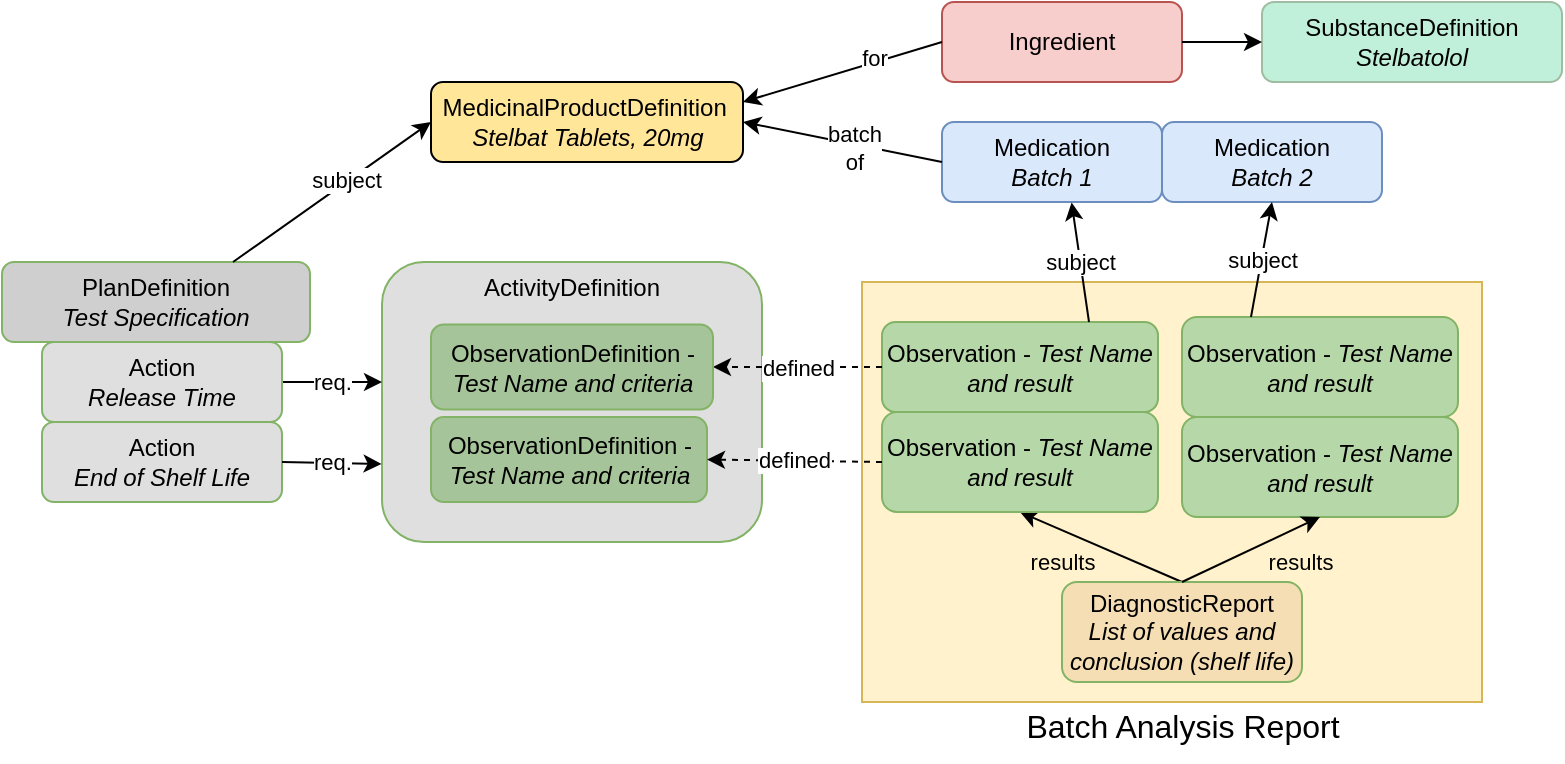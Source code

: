 <mxfile version="21.6.8" type="device">
  <diagram id="C5RBs43oDa-KdzZeNtuy" name="Page-1">
    <mxGraphModel dx="1276" dy="1783" grid="1" gridSize="10" guides="1" tooltips="1" connect="1" arrows="1" fold="1" page="1" pageScale="1" pageWidth="827" pageHeight="1169" math="0" shadow="0">
      <root>
        <mxCell id="WIyWlLk6GJQsqaUBKTNV-0" />
        <mxCell id="WIyWlLk6GJQsqaUBKTNV-1" parent="WIyWlLk6GJQsqaUBKTNV-0" />
        <mxCell id="IEeFdyCGopTc3gh3-DFE-0" value="&lt;br&gt;&lt;span style=&quot;color: rgb(0, 0, 0); font-family: Helvetica; font-size: 12px; font-style: normal; font-variant-ligatures: normal; font-variant-caps: normal; font-weight: 400; letter-spacing: normal; orphans: 2; text-align: center; text-indent: 0px; text-transform: none; widows: 2; word-spacing: 0px; -webkit-text-stroke-width: 0px; text-decoration-thickness: initial; text-decoration-style: initial; text-decoration-color: initial; float: none; display: inline !important;&quot;&gt;ActivityDefinition&lt;/span&gt;&lt;br&gt;&lt;br&gt;&lt;br&gt;&lt;br&gt;&lt;br&gt;&lt;br&gt;&lt;br&gt;&lt;br&gt;&lt;br&gt;&lt;br&gt;" style="rounded=1;whiteSpace=wrap;html=1;fontSize=12;glass=0;strokeWidth=1;shadow=0;fillColor=#dfdfdf;strokeColor=#82b366;labelPosition=center;verticalLabelPosition=middle;align=center;verticalAlign=middle;labelBackgroundColor=none;" parent="WIyWlLk6GJQsqaUBKTNV-1" vertex="1">
          <mxGeometry x="200" y="-10" width="190" height="140" as="geometry" />
        </mxCell>
        <mxCell id="Kh6UWCqLEouyqFOK7ntM-29" value="" style="rounded=0;whiteSpace=wrap;html=1;fillColor=#fff2cc;strokeColor=#d6b656;" parent="WIyWlLk6GJQsqaUBKTNV-1" vertex="1">
          <mxGeometry x="440" width="310" height="210" as="geometry" />
        </mxCell>
        <mxCell id="PtvGfc8u3fFPzmpzfyYF-6" value="results" style="endArrow=classic;html=1;rounded=0;exitX=0.5;exitY=0;exitDx=0;exitDy=0;entryX=0.5;entryY=1;entryDx=0;entryDy=0;labelBackgroundColor=none;" parent="WIyWlLk6GJQsqaUBKTNV-1" source="fafH0U7rZojqmzMNoOSG-25" target="Kh6UWCqLEouyqFOK7ntM-6" edge="1">
          <mxGeometry x="0.338" y="15" width="50" height="50" relative="1" as="geometry">
            <mxPoint x="610" y="110" as="sourcePoint" />
            <mxPoint x="686.5" y="150" as="targetPoint" />
            <mxPoint as="offset" />
          </mxGeometry>
        </mxCell>
        <mxCell id="PtvGfc8u3fFPzmpzfyYF-7" value="MedicinalProductDefinition&amp;nbsp;&lt;br&gt;&lt;i style=&quot;border-color: var(--border-color);&quot;&gt;Stelbat Tablets, 20mg&lt;/i&gt;" style="rounded=1;whiteSpace=wrap;html=1;fontSize=12;glass=0;strokeWidth=1;shadow=0;fillColor=#ffe699;" parent="WIyWlLk6GJQsqaUBKTNV-1" vertex="1">
          <mxGeometry x="224.5" y="-100" width="156" height="40" as="geometry" />
        </mxCell>
        <mxCell id="PtvGfc8u3fFPzmpzfyYF-18" value="PlanDefinition&lt;br&gt;&lt;i&gt;Test Specification&lt;/i&gt;" style="rounded=1;whiteSpace=wrap;html=1;fontSize=12;glass=0;strokeWidth=1;shadow=0;fillColor=#cfcfcf;strokeColor=#82b366;" parent="WIyWlLk6GJQsqaUBKTNV-1" vertex="1">
          <mxGeometry x="10" y="-10" width="154" height="40" as="geometry" />
        </mxCell>
        <mxCell id="PtvGfc8u3fFPzmpzfyYF-35" value="req." style="endArrow=classic;html=1;rounded=0;exitX=1;exitY=0.5;exitDx=0;exitDy=0;" parent="WIyWlLk6GJQsqaUBKTNV-1" source="Kh6UWCqLEouyqFOK7ntM-0" edge="1">
          <mxGeometry width="50" height="50" relative="1" as="geometry">
            <mxPoint x="580" y="275" as="sourcePoint" />
            <mxPoint x="200" y="50" as="targetPoint" />
          </mxGeometry>
        </mxCell>
        <mxCell id="fafH0U7rZojqmzMNoOSG-25" value="DiagnosticReport&lt;br&gt;&lt;i&gt;List of values and conclusion (shelf life)&lt;/i&gt;" style="rounded=1;whiteSpace=wrap;html=1;fontSize=12;glass=0;strokeWidth=1;shadow=0;fillColor=#F5DEB3;strokeColor=#82b366;" parent="WIyWlLk6GJQsqaUBKTNV-1" vertex="1">
          <mxGeometry x="540" y="150" width="120" height="50" as="geometry" />
        </mxCell>
        <mxCell id="fafH0U7rZojqmzMNoOSG-42" value="ObservationDefinition - &lt;i&gt;Test Name and criteria&lt;/i&gt;" style="rounded=1;whiteSpace=wrap;html=1;fontSize=12;glass=0;strokeWidth=1;shadow=0;fillColor=#A6C499;strokeColor=#82b366;" parent="WIyWlLk6GJQsqaUBKTNV-1" vertex="1">
          <mxGeometry x="224.5" y="67.5" width="138" height="42.5" as="geometry" />
        </mxCell>
        <mxCell id="Kh6UWCqLEouyqFOK7ntM-0" value="Action&lt;br&gt;&lt;i&gt;Release Time&lt;br&gt;&lt;/i&gt;" style="rounded=1;whiteSpace=wrap;html=1;fontSize=12;glass=0;strokeWidth=1;shadow=0;fillColor=#dfdfdf;strokeColor=#82b366;" parent="WIyWlLk6GJQsqaUBKTNV-1" vertex="1">
          <mxGeometry x="30" y="30" width="120" height="40" as="geometry" />
        </mxCell>
        <mxCell id="Kh6UWCqLEouyqFOK7ntM-5" value="Observation - &lt;i&gt;Test Name and result&lt;/i&gt;" style="rounded=1;whiteSpace=wrap;html=1;fontSize=12;glass=0;strokeWidth=1;shadow=0;fillColor=#b6d7a8;strokeColor=#82b366;" parent="WIyWlLk6GJQsqaUBKTNV-1" vertex="1">
          <mxGeometry x="450" y="20" width="138" height="45" as="geometry" />
        </mxCell>
        <mxCell id="Kh6UWCqLEouyqFOK7ntM-6" value="Observation - &lt;i&gt;Test Name and result&lt;/i&gt;" style="rounded=1;whiteSpace=wrap;html=1;fontSize=12;glass=0;strokeWidth=1;shadow=0;fillColor=#b6d7a8;strokeColor=#82b366;" parent="WIyWlLk6GJQsqaUBKTNV-1" vertex="1">
          <mxGeometry x="450" y="65" width="138" height="50" as="geometry" />
        </mxCell>
        <mxCell id="Kh6UWCqLEouyqFOK7ntM-7" value="Medication&lt;br&gt;&lt;i&gt;Batch 1&lt;/i&gt;" style="rounded=1;whiteSpace=wrap;html=1;fontSize=12;glass=0;strokeWidth=1;shadow=0;fillColor=#dae8fc;strokeColor=#6c8ebf;" parent="WIyWlLk6GJQsqaUBKTNV-1" vertex="1">
          <mxGeometry x="480" y="-80" width="110" height="40" as="geometry" />
        </mxCell>
        <mxCell id="Kh6UWCqLEouyqFOK7ntM-8" value="" style="endArrow=classic;html=1;rounded=0;exitX=0.75;exitY=0;exitDx=0;exitDy=0;entryX=0;entryY=0.5;entryDx=0;entryDy=0;" parent="WIyWlLk6GJQsqaUBKTNV-1" source="PtvGfc8u3fFPzmpzfyYF-18" target="PtvGfc8u3fFPzmpzfyYF-7" edge="1">
          <mxGeometry width="50" height="50" relative="1" as="geometry">
            <mxPoint x="180" y="60" as="sourcePoint" />
            <mxPoint x="250" y="50" as="targetPoint" />
          </mxGeometry>
        </mxCell>
        <mxCell id="Kh6UWCqLEouyqFOK7ntM-28" value="subject" style="edgeLabel;html=1;align=center;verticalAlign=middle;resizable=0;points=[];" parent="Kh6UWCqLEouyqFOK7ntM-8" vertex="1" connectable="0">
          <mxGeometry x="0.238" y="-3" relative="1" as="geometry">
            <mxPoint x="-7" as="offset" />
          </mxGeometry>
        </mxCell>
        <mxCell id="Kh6UWCqLEouyqFOK7ntM-9" value="" style="endArrow=classic;html=1;rounded=0;entryX=1;entryY=0.5;entryDx=0;entryDy=0;" parent="WIyWlLk6GJQsqaUBKTNV-1" target="PtvGfc8u3fFPzmpzfyYF-7" edge="1">
          <mxGeometry width="50" height="50" relative="1" as="geometry">
            <mxPoint x="480" y="-60" as="sourcePoint" />
            <mxPoint x="340" y="-20" as="targetPoint" />
          </mxGeometry>
        </mxCell>
        <mxCell id="Kh6UWCqLEouyqFOK7ntM-27" value="batch&lt;br&gt;of" style="edgeLabel;html=1;align=center;verticalAlign=middle;resizable=0;points=[];" parent="Kh6UWCqLEouyqFOK7ntM-9" vertex="1" connectable="0">
          <mxGeometry x="-0.401" y="1" relative="1" as="geometry">
            <mxPoint x="-14" y="-2" as="offset" />
          </mxGeometry>
        </mxCell>
        <mxCell id="Kh6UWCqLEouyqFOK7ntM-11" value="subject" style="endArrow=classic;html=1;rounded=0;entryX=0.589;entryY=1.005;entryDx=0;entryDy=0;exitX=0.75;exitY=0;exitDx=0;exitDy=0;entryPerimeter=0;" parent="WIyWlLk6GJQsqaUBKTNV-1" source="Kh6UWCqLEouyqFOK7ntM-5" target="Kh6UWCqLEouyqFOK7ntM-7" edge="1">
          <mxGeometry width="50" height="50" relative="1" as="geometry">
            <mxPoint x="515" y="10" as="sourcePoint" />
            <mxPoint x="560" y="-40" as="targetPoint" />
          </mxGeometry>
        </mxCell>
        <mxCell id="Kh6UWCqLEouyqFOK7ntM-12" value="Medication&lt;br&gt;&lt;i&gt;Batch 2&lt;/i&gt;" style="rounded=1;whiteSpace=wrap;html=1;fontSize=12;glass=0;strokeWidth=1;shadow=0;fillColor=#dae8fc;strokeColor=#6c8ebf;" parent="WIyWlLk6GJQsqaUBKTNV-1" vertex="1">
          <mxGeometry x="590" y="-80" width="110" height="40" as="geometry" />
        </mxCell>
        <mxCell id="Kh6UWCqLEouyqFOK7ntM-15" value="Observation - &lt;i&gt;Test Name and result&lt;/i&gt;" style="rounded=1;whiteSpace=wrap;html=1;fontSize=12;glass=0;strokeWidth=1;shadow=0;fillColor=#b6d7a8;strokeColor=#82b366;" parent="WIyWlLk6GJQsqaUBKTNV-1" vertex="1">
          <mxGeometry x="600" y="17.5" width="138" height="50" as="geometry" />
        </mxCell>
        <mxCell id="Kh6UWCqLEouyqFOK7ntM-16" value="Observation - &lt;i&gt;Test Name and result&lt;/i&gt;" style="rounded=1;whiteSpace=wrap;html=1;fontSize=12;glass=0;strokeWidth=1;shadow=0;fillColor=#b6d7a8;strokeColor=#82b366;" parent="WIyWlLk6GJQsqaUBKTNV-1" vertex="1">
          <mxGeometry x="600" y="67.5" width="138" height="50" as="geometry" />
        </mxCell>
        <mxCell id="Kh6UWCqLEouyqFOK7ntM-19" value="results" style="endArrow=classic;html=1;rounded=0;exitX=0.5;exitY=0;exitDx=0;exitDy=0;entryX=0.5;entryY=1;entryDx=0;entryDy=0;labelBackgroundColor=none;" parent="WIyWlLk6GJQsqaUBKTNV-1" source="fafH0U7rZojqmzMNoOSG-25" target="Kh6UWCqLEouyqFOK7ntM-16" edge="1">
          <mxGeometry x="0.535" y="-17" width="50" height="50" relative="1" as="geometry">
            <mxPoint x="600" y="170" as="sourcePoint" />
            <mxPoint x="529" y="125" as="targetPoint" />
            <mxPoint x="-1" as="offset" />
          </mxGeometry>
        </mxCell>
        <mxCell id="Kh6UWCqLEouyqFOK7ntM-21" value="defined" style="endArrow=classic;html=1;rounded=0;entryX=1;entryY=0.5;entryDx=0;entryDy=0;dashed=1;exitX=0;exitY=0.5;exitDx=0;exitDy=0;" parent="WIyWlLk6GJQsqaUBKTNV-1" source="Kh6UWCqLEouyqFOK7ntM-6" target="fafH0U7rZojqmzMNoOSG-42" edge="1">
          <mxGeometry width="50" height="50" relative="1" as="geometry">
            <mxPoint x="400" y="90" as="sourcePoint" />
            <mxPoint x="230" y="100" as="targetPoint" />
          </mxGeometry>
        </mxCell>
        <mxCell id="Kh6UWCqLEouyqFOK7ntM-22" value="defined" style="endArrow=classic;html=1;rounded=0;entryX=1;entryY=0.5;entryDx=0;entryDy=0;dashed=1;exitX=0;exitY=0.5;exitDx=0;exitDy=0;" parent="WIyWlLk6GJQsqaUBKTNV-1" source="Kh6UWCqLEouyqFOK7ntM-5" target="IEeFdyCGopTc3gh3-DFE-13" edge="1">
          <mxGeometry width="50" height="50" relative="1" as="geometry">
            <mxPoint x="410" y="100" as="sourcePoint" />
            <mxPoint x="368" y="100" as="targetPoint" />
          </mxGeometry>
        </mxCell>
        <mxCell id="Kh6UWCqLEouyqFOK7ntM-24" value="subject" style="endArrow=classic;html=1;rounded=0;exitX=0.25;exitY=0;exitDx=0;exitDy=0;entryX=0.5;entryY=1;entryDx=0;entryDy=0;" parent="WIyWlLk6GJQsqaUBKTNV-1" source="Kh6UWCqLEouyqFOK7ntM-15" target="Kh6UWCqLEouyqFOK7ntM-12" edge="1">
          <mxGeometry width="50" height="50" relative="1" as="geometry">
            <mxPoint x="568" y="47.5" as="sourcePoint" />
            <mxPoint x="600" y="-20" as="targetPoint" />
          </mxGeometry>
        </mxCell>
        <mxCell id="Kh6UWCqLEouyqFOK7ntM-25" value="Ingredient" style="rounded=1;whiteSpace=wrap;html=1;fontSize=12;glass=0;strokeWidth=1;shadow=0;fillColor=#f8cecc;strokeColor=#b85450;" parent="WIyWlLk6GJQsqaUBKTNV-1" vertex="1">
          <mxGeometry x="480" y="-140" width="120" height="40" as="geometry" />
        </mxCell>
        <mxCell id="Kh6UWCqLEouyqFOK7ntM-26" value="for" style="endArrow=classic;html=1;rounded=0;entryX=1;entryY=0.25;entryDx=0;entryDy=0;exitX=0;exitY=0.5;exitDx=0;exitDy=0;" parent="WIyWlLk6GJQsqaUBKTNV-1" source="Kh6UWCqLEouyqFOK7ntM-25" target="PtvGfc8u3fFPzmpzfyYF-7" edge="1">
          <mxGeometry x="-0.333" y="-2" width="50" height="50" relative="1" as="geometry">
            <mxPoint x="461.43" y="-50" as="sourcePoint" />
            <mxPoint x="386" y="-60" as="targetPoint" />
            <mxPoint as="offset" />
          </mxGeometry>
        </mxCell>
        <mxCell id="IEeFdyCGopTc3gh3-DFE-2" value="SubstanceDefinition&lt;br&gt;&lt;i&gt;Stelbatolol&lt;/i&gt;" style="rounded=1;whiteSpace=wrap;html=1;fontSize=12;glass=0;strokeWidth=1;shadow=0;fillColor=#c1f0da;strokeColor=#9ebda2;" parent="WIyWlLk6GJQsqaUBKTNV-1" vertex="1">
          <mxGeometry x="640" y="-140" width="150" height="40" as="geometry" />
        </mxCell>
        <mxCell id="IEeFdyCGopTc3gh3-DFE-3" value="" style="endArrow=classic;html=1;rounded=0;exitX=1;exitY=0.5;exitDx=0;exitDy=0;" parent="WIyWlLk6GJQsqaUBKTNV-1" source="Kh6UWCqLEouyqFOK7ntM-25" edge="1">
          <mxGeometry x="-0.333" y="-2" width="50" height="50" relative="1" as="geometry">
            <mxPoint x="490" y="-110" as="sourcePoint" />
            <mxPoint x="640" y="-120" as="targetPoint" />
            <mxPoint as="offset" />
          </mxGeometry>
        </mxCell>
        <mxCell id="IEeFdyCGopTc3gh3-DFE-13" value="ObservationDefinition - &lt;i&gt;Test Name and criteria&lt;/i&gt;" style="rounded=1;whiteSpace=wrap;html=1;fontSize=12;glass=0;strokeWidth=1;shadow=0;fillColor=#A6C499;strokeColor=#82b366;" parent="WIyWlLk6GJQsqaUBKTNV-1" vertex="1">
          <mxGeometry x="224.5" y="21.25" width="141" height="42.5" as="geometry" />
        </mxCell>
        <mxCell id="byq4E-VJTFnGWdz_ihsW-9" value="Action&lt;br&gt;&lt;i&gt;End of Shelf Life&lt;br&gt;&lt;/i&gt;" style="rounded=1;whiteSpace=wrap;html=1;fontSize=12;glass=0;strokeWidth=1;shadow=0;fillColor=#dfdfdf;strokeColor=#82b366;" parent="WIyWlLk6GJQsqaUBKTNV-1" vertex="1">
          <mxGeometry x="30" y="70" width="120" height="40" as="geometry" />
        </mxCell>
        <mxCell id="byq4E-VJTFnGWdz_ihsW-11" value="req." style="endArrow=classic;html=1;rounded=0;exitX=1;exitY=0.5;exitDx=0;exitDy=0;entryX=-0.001;entryY=0.721;entryDx=0;entryDy=0;entryPerimeter=0;" parent="WIyWlLk6GJQsqaUBKTNV-1" source="byq4E-VJTFnGWdz_ihsW-9" target="IEeFdyCGopTc3gh3-DFE-0" edge="1">
          <mxGeometry width="50" height="50" relative="1" as="geometry">
            <mxPoint x="160" y="60" as="sourcePoint" />
            <mxPoint x="200" y="70" as="targetPoint" />
          </mxGeometry>
        </mxCell>
        <mxCell id="byq4E-VJTFnGWdz_ihsW-14" value="&lt;font style=&quot;font-size: 16px;&quot;&gt;Batch Analysis Report&lt;/font&gt;" style="text;strokeColor=none;fillColor=none;html=1;fontSize=24;fontStyle=0;verticalAlign=middle;align=center;" parent="WIyWlLk6GJQsqaUBKTNV-1" vertex="1">
          <mxGeometry x="550" y="200" width="100" height="40" as="geometry" />
        </mxCell>
      </root>
    </mxGraphModel>
  </diagram>
</mxfile>
